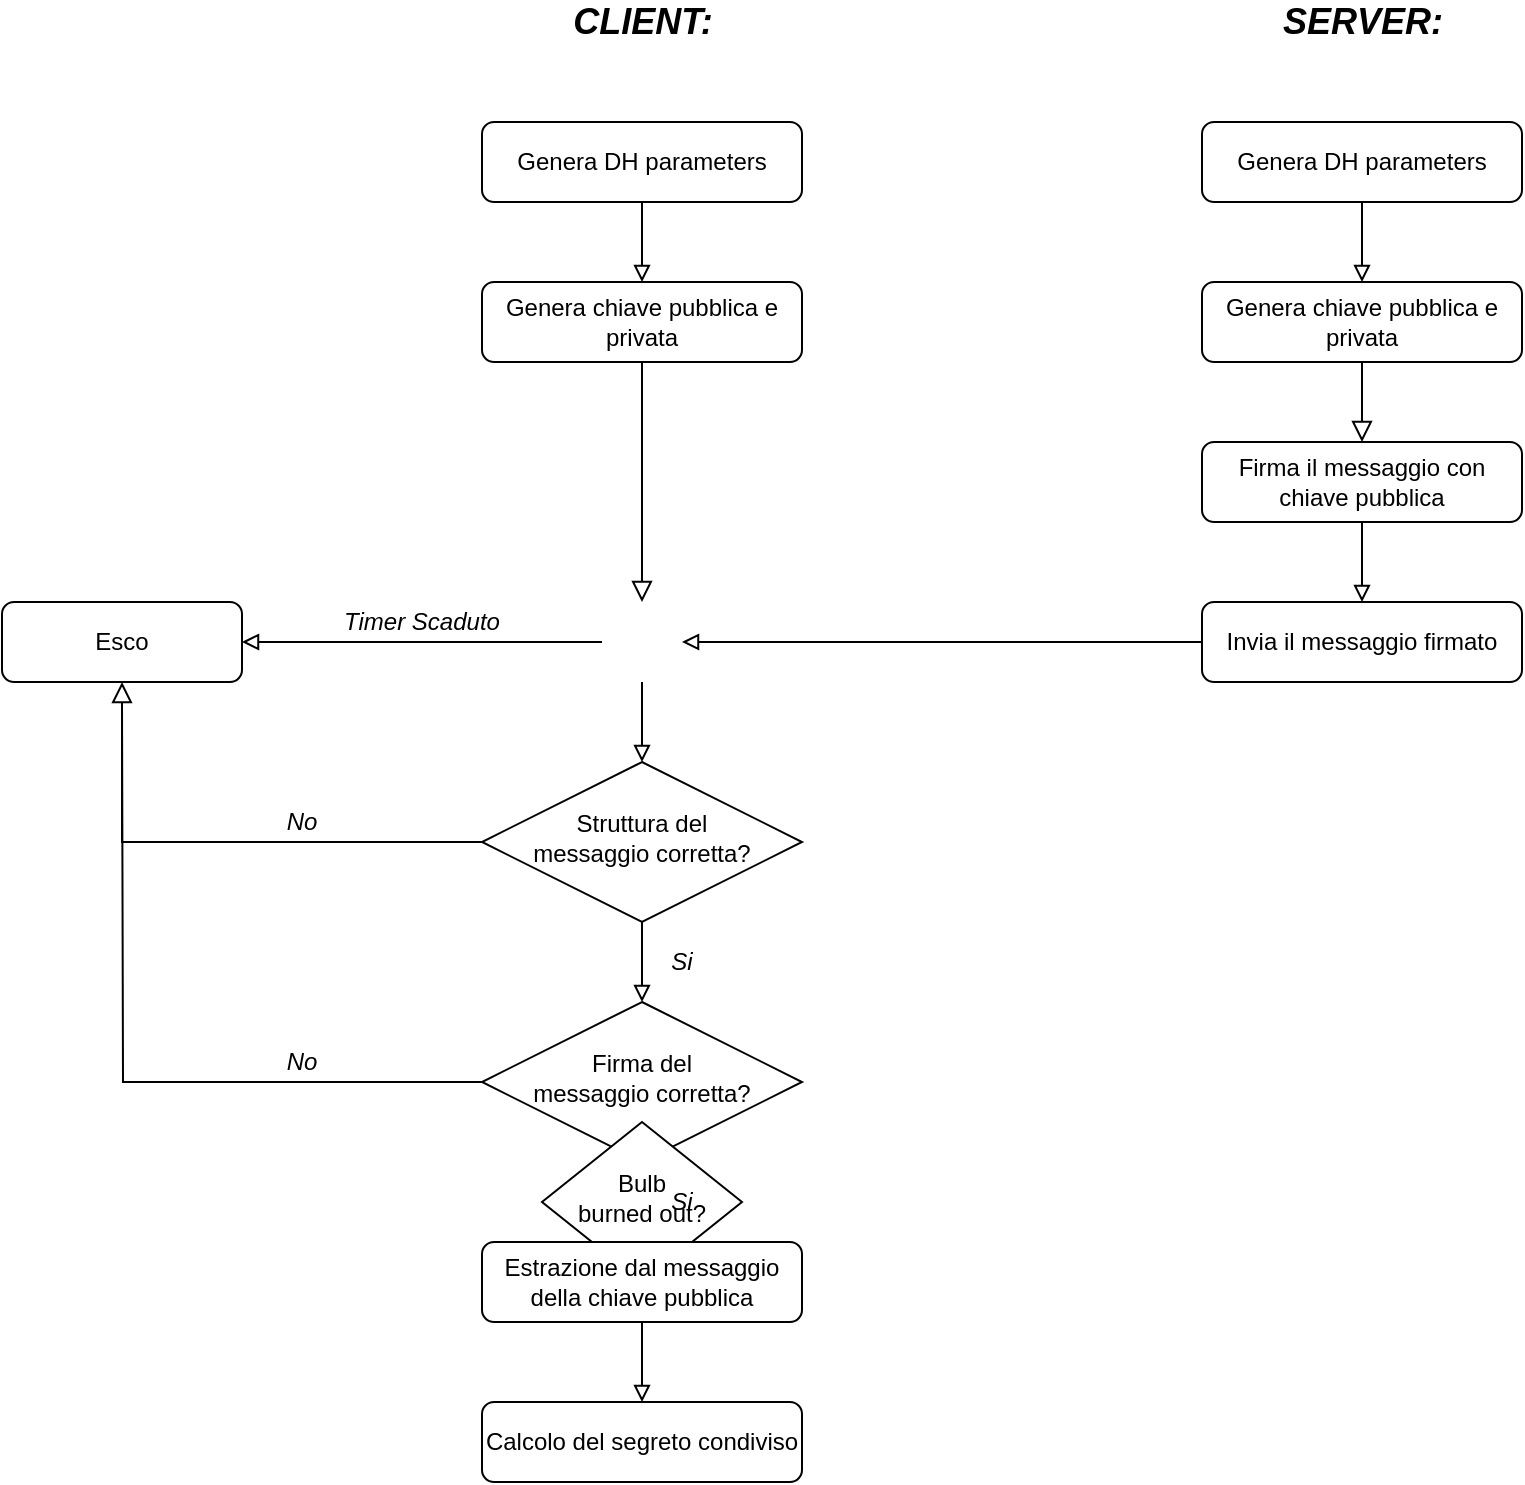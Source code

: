 <mxfile version="13.4.2" type="device"><diagram id="C5RBs43oDa-KdzZeNtuy" name="Page-1"><mxGraphModel dx="1646" dy="487" grid="1" gridSize="10" guides="1" tooltips="1" connect="1" arrows="1" fold="1" page="1" pageScale="1" pageWidth="827" pageHeight="1169" math="0" shadow="0"><root><mxCell id="WIyWlLk6GJQsqaUBKTNV-0"/><mxCell id="WIyWlLk6GJQsqaUBKTNV-1" parent="WIyWlLk6GJQsqaUBKTNV-0"/><mxCell id="WIyWlLk6GJQsqaUBKTNV-2" value="" style="rounded=0;html=1;jettySize=auto;orthogonalLoop=1;fontSize=11;endArrow=block;endFill=0;endSize=8;strokeWidth=1;shadow=0;labelBackgroundColor=none;edgeStyle=orthogonalEdgeStyle;exitX=0.5;exitY=1;exitDx=0;exitDy=0;entryX=0.5;entryY=0;entryDx=0;entryDy=0;" parent="WIyWlLk6GJQsqaUBKTNV-1" source="WIyWlLk6GJQsqaUBKTNV-3" target="WIyWlLk6GJQsqaUBKTNV-7" edge="1"><mxGeometry relative="1" as="geometry"><mxPoint x="515" y="220" as="targetPoint"/></mxGeometry></mxCell><mxCell id="WIyWlLk6GJQsqaUBKTNV-3" value="Genera chiave pubblica e privata" style="rounded=1;whiteSpace=wrap;html=1;fontSize=12;glass=0;strokeWidth=1;shadow=0;" parent="WIyWlLk6GJQsqaUBKTNV-1" vertex="1"><mxGeometry x="440" y="200" width="160" height="40" as="geometry"/></mxCell><mxCell id="WIyWlLk6GJQsqaUBKTNV-4" value="" style="rounded=0;html=1;jettySize=auto;orthogonalLoop=1;fontSize=11;endArrow=block;endFill=0;endSize=8;strokeWidth=1;shadow=0;labelBackgroundColor=none;edgeStyle=orthogonalEdgeStyle;entryX=0.5;entryY=1;entryDx=0;entryDy=0;" parent="WIyWlLk6GJQsqaUBKTNV-1" source="WIyWlLk6GJQsqaUBKTNV-6" target="jUXjh7hvo42yIco7wKwn-27" edge="1"><mxGeometry x="-0.231" relative="1" as="geometry"><mxPoint as="offset"/></mxGeometry></mxCell><mxCell id="jUXjh7hvo42yIco7wKwn-33" value="" style="edgeStyle=orthogonalEdgeStyle;rounded=0;orthogonalLoop=1;jettySize=auto;html=1;endArrow=block;endFill=0;" edge="1" parent="WIyWlLk6GJQsqaUBKTNV-1" source="WIyWlLk6GJQsqaUBKTNV-6" target="jUXjh7hvo42yIco7wKwn-32"><mxGeometry relative="1" as="geometry"/></mxCell><mxCell id="WIyWlLk6GJQsqaUBKTNV-6" value="&lt;div&gt;Struttura del &lt;br&gt;&lt;/div&gt;&lt;div&gt;messaggio corretta?&lt;/div&gt;" style="rhombus;whiteSpace=wrap;html=1;shadow=0;fontFamily=Helvetica;fontSize=12;align=center;strokeWidth=1;spacing=6;spacingTop=-4;" parent="WIyWlLk6GJQsqaUBKTNV-1" vertex="1"><mxGeometry x="80" y="440" width="160" height="80" as="geometry"/></mxCell><mxCell id="jUXjh7hvo42yIco7wKwn-34" style="edgeStyle=orthogonalEdgeStyle;rounded=0;orthogonalLoop=1;jettySize=auto;html=1;exitX=0;exitY=0.5;exitDx=0;exitDy=0;endArrow=none;endFill=0;" edge="1" parent="WIyWlLk6GJQsqaUBKTNV-1" source="jUXjh7hvo42yIco7wKwn-32"><mxGeometry relative="1" as="geometry"><mxPoint x="-100" y="410" as="targetPoint"/></mxGeometry></mxCell><mxCell id="jUXjh7hvo42yIco7wKwn-37" style="edgeStyle=orthogonalEdgeStyle;rounded=0;orthogonalLoop=1;jettySize=auto;html=1;exitX=0.5;exitY=1;exitDx=0;exitDy=0;entryX=0.5;entryY=0;entryDx=0;entryDy=0;endArrow=block;endFill=0;" edge="1" parent="WIyWlLk6GJQsqaUBKTNV-1" source="jUXjh7hvo42yIco7wKwn-32" target="WIyWlLk6GJQsqaUBKTNV-12"><mxGeometry relative="1" as="geometry"/></mxCell><mxCell id="jUXjh7hvo42yIco7wKwn-32" value="&lt;div&gt;Firma del &lt;br&gt;&lt;/div&gt;&lt;div&gt;messaggio corretta?&lt;/div&gt;" style="rhombus;whiteSpace=wrap;html=1;shadow=0;fontFamily=Helvetica;fontSize=12;align=center;strokeWidth=1;spacing=6;spacingTop=-4;" vertex="1" parent="WIyWlLk6GJQsqaUBKTNV-1"><mxGeometry x="80" y="560" width="160" height="80" as="geometry"/></mxCell><mxCell id="jUXjh7hvo42yIco7wKwn-7" style="edgeStyle=orthogonalEdgeStyle;rounded=0;orthogonalLoop=1;jettySize=auto;html=1;exitX=0.5;exitY=1;exitDx=0;exitDy=0;entryX=0.5;entryY=0;entryDx=0;entryDy=0;endArrow=block;endFill=0;" edge="1" parent="WIyWlLk6GJQsqaUBKTNV-1" source="WIyWlLk6GJQsqaUBKTNV-7" target="jUXjh7hvo42yIco7wKwn-6"><mxGeometry relative="1" as="geometry"/></mxCell><mxCell id="WIyWlLk6GJQsqaUBKTNV-7" value="Firma il messaggio con chiave pubblica" style="rounded=1;whiteSpace=wrap;html=1;fontSize=12;glass=0;strokeWidth=1;shadow=0;" parent="WIyWlLk6GJQsqaUBKTNV-1" vertex="1"><mxGeometry x="440" y="280" width="160" height="40" as="geometry"/></mxCell><mxCell id="WIyWlLk6GJQsqaUBKTNV-10" value="Bulb&lt;br&gt;burned out?" style="rhombus;whiteSpace=wrap;html=1;shadow=0;fontFamily=Helvetica;fontSize=12;align=center;strokeWidth=1;spacing=6;spacingTop=-4;" parent="WIyWlLk6GJQsqaUBKTNV-1" vertex="1"><mxGeometry x="110" y="620" width="100" height="80" as="geometry"/></mxCell><mxCell id="WIyWlLk6GJQsqaUBKTNV-11" value="Calcolo del segreto condiviso" style="rounded=1;whiteSpace=wrap;html=1;fontSize=12;glass=0;strokeWidth=1;shadow=0;" parent="WIyWlLk6GJQsqaUBKTNV-1" vertex="1"><mxGeometry x="80" y="760" width="160" height="40" as="geometry"/></mxCell><mxCell id="jUXjh7hvo42yIco7wKwn-39" style="edgeStyle=orthogonalEdgeStyle;rounded=0;orthogonalLoop=1;jettySize=auto;html=1;exitX=0.5;exitY=1;exitDx=0;exitDy=0;entryX=0.5;entryY=0;entryDx=0;entryDy=0;endArrow=block;endFill=0;" edge="1" parent="WIyWlLk6GJQsqaUBKTNV-1" source="WIyWlLk6GJQsqaUBKTNV-12" target="WIyWlLk6GJQsqaUBKTNV-11"><mxGeometry relative="1" as="geometry"/></mxCell><mxCell id="WIyWlLk6GJQsqaUBKTNV-12" value="Estrazione dal messaggio della chiave pubblica" style="rounded=1;whiteSpace=wrap;html=1;fontSize=12;glass=0;strokeWidth=1;shadow=0;" parent="WIyWlLk6GJQsqaUBKTNV-1" vertex="1"><mxGeometry x="80" y="680" width="160" height="40" as="geometry"/></mxCell><mxCell id="2" value="&lt;font style=&quot;font-size: 18px&quot;&gt;&lt;i&gt;&lt;b&gt;SERVER:&lt;/b&gt;&lt;/i&gt;&lt;/font&gt;" style="text;html=1;align=center;verticalAlign=middle;resizable=0;points=[];autosize=1;" vertex="1" parent="WIyWlLk6GJQsqaUBKTNV-1"><mxGeometry x="465" y="60" width="110" height="20" as="geometry"/></mxCell><mxCell id="jUXjh7hvo42yIco7wKwn-5" style="edgeStyle=orthogonalEdgeStyle;rounded=0;orthogonalLoop=1;jettySize=auto;html=1;exitX=0.5;exitY=1;exitDx=0;exitDy=0;entryX=0.5;entryY=0;entryDx=0;entryDy=0;endArrow=block;endFill=0;" edge="1" parent="WIyWlLk6GJQsqaUBKTNV-1" source="jUXjh7hvo42yIco7wKwn-4" target="WIyWlLk6GJQsqaUBKTNV-3"><mxGeometry relative="1" as="geometry"/></mxCell><mxCell id="jUXjh7hvo42yIco7wKwn-4" value="Genera DH parameters" style="rounded=1;whiteSpace=wrap;html=1;fontSize=12;glass=0;strokeWidth=1;shadow=0;" vertex="1" parent="WIyWlLk6GJQsqaUBKTNV-1"><mxGeometry x="440" y="120" width="160" height="40" as="geometry"/></mxCell><mxCell id="jUXjh7hvo42yIco7wKwn-26" style="edgeStyle=orthogonalEdgeStyle;rounded=0;orthogonalLoop=1;jettySize=auto;html=1;exitX=0;exitY=0.5;exitDx=0;exitDy=0;entryX=1;entryY=0.5;entryDx=0;entryDy=0;endArrow=block;endFill=0;" edge="1" parent="WIyWlLk6GJQsqaUBKTNV-1" source="jUXjh7hvo42yIco7wKwn-6" target="jUXjh7hvo42yIco7wKwn-24"><mxGeometry relative="1" as="geometry"/></mxCell><mxCell id="jUXjh7hvo42yIco7wKwn-6" value="Invia il messaggio firmato" style="rounded=1;whiteSpace=wrap;html=1;fontSize=12;glass=0;strokeWidth=1;shadow=0;" vertex="1" parent="WIyWlLk6GJQsqaUBKTNV-1"><mxGeometry x="440" y="360" width="160" height="40" as="geometry"/></mxCell><mxCell id="jUXjh7hvo42yIco7wKwn-8" value="" style="rounded=0;html=1;jettySize=auto;orthogonalLoop=1;fontSize=11;endArrow=block;endFill=0;endSize=8;strokeWidth=1;shadow=0;labelBackgroundColor=none;edgeStyle=orthogonalEdgeStyle;exitX=0.5;exitY=1;exitDx=0;exitDy=0;entryX=0.5;entryY=0;entryDx=0;entryDy=0;" edge="1" source="jUXjh7hvo42yIco7wKwn-9" target="jUXjh7hvo42yIco7wKwn-24" parent="WIyWlLk6GJQsqaUBKTNV-1"><mxGeometry relative="1" as="geometry"><mxPoint x="160" y="280" as="targetPoint"/></mxGeometry></mxCell><mxCell id="jUXjh7hvo42yIco7wKwn-9" value="Genera chiave pubblica e privata" style="rounded=1;whiteSpace=wrap;html=1;fontSize=12;glass=0;strokeWidth=1;shadow=0;" vertex="1" parent="WIyWlLk6GJQsqaUBKTNV-1"><mxGeometry x="80" y="200" width="160" height="40" as="geometry"/></mxCell><mxCell id="jUXjh7hvo42yIco7wKwn-11" value="&lt;font size=&quot;1&quot;&gt;&lt;i&gt;&lt;b style=&quot;font-size: 18px&quot;&gt;CLIENT:&lt;/b&gt;&lt;/i&gt;&lt;/font&gt;" style="text;html=1;align=center;verticalAlign=middle;resizable=0;points=[];autosize=1;" vertex="1" parent="WIyWlLk6GJQsqaUBKTNV-1"><mxGeometry x="110" y="60" width="100" height="20" as="geometry"/></mxCell><mxCell id="jUXjh7hvo42yIco7wKwn-12" style="edgeStyle=orthogonalEdgeStyle;rounded=0;orthogonalLoop=1;jettySize=auto;html=1;exitX=0.5;exitY=1;exitDx=0;exitDy=0;entryX=0.5;entryY=0;entryDx=0;entryDy=0;endArrow=block;endFill=0;" edge="1" source="jUXjh7hvo42yIco7wKwn-13" target="jUXjh7hvo42yIco7wKwn-9" parent="WIyWlLk6GJQsqaUBKTNV-1"><mxGeometry relative="1" as="geometry"/></mxCell><mxCell id="jUXjh7hvo42yIco7wKwn-13" value="Genera DH parameters" style="rounded=1;whiteSpace=wrap;html=1;fontSize=12;glass=0;strokeWidth=1;shadow=0;" vertex="1" parent="WIyWlLk6GJQsqaUBKTNV-1"><mxGeometry x="80" y="120" width="160" height="40" as="geometry"/></mxCell><mxCell id="jUXjh7hvo42yIco7wKwn-28" style="edgeStyle=orthogonalEdgeStyle;rounded=0;orthogonalLoop=1;jettySize=auto;html=1;exitX=0;exitY=0.5;exitDx=0;exitDy=0;endArrow=block;endFill=0;" edge="1" parent="WIyWlLk6GJQsqaUBKTNV-1" source="jUXjh7hvo42yIco7wKwn-24" target="jUXjh7hvo42yIco7wKwn-27"><mxGeometry relative="1" as="geometry"/></mxCell><mxCell id="jUXjh7hvo42yIco7wKwn-30" style="edgeStyle=orthogonalEdgeStyle;rounded=0;orthogonalLoop=1;jettySize=auto;html=1;exitX=0.5;exitY=1;exitDx=0;exitDy=0;endArrow=block;endFill=0;" edge="1" parent="WIyWlLk6GJQsqaUBKTNV-1" source="jUXjh7hvo42yIco7wKwn-24" target="WIyWlLk6GJQsqaUBKTNV-6"><mxGeometry relative="1" as="geometry"/></mxCell><mxCell id="jUXjh7hvo42yIco7wKwn-24" value="" style="shape=image;html=1;verticalAlign=top;verticalLabelPosition=bottom;labelBackgroundColor=#ffffff;imageAspect=0;aspect=fixed;image=https://cdn0.iconfinder.com/data/icons/business-management-2-14/256/b-87-128.png" vertex="1" parent="WIyWlLk6GJQsqaUBKTNV-1"><mxGeometry x="140" y="360" width="40" height="40" as="geometry"/></mxCell><mxCell id="jUXjh7hvo42yIco7wKwn-27" value="Esco" style="rounded=1;whiteSpace=wrap;html=1;fontSize=12;glass=0;strokeWidth=1;shadow=0;" vertex="1" parent="WIyWlLk6GJQsqaUBKTNV-1"><mxGeometry x="-160" y="360" width="120" height="40" as="geometry"/></mxCell><mxCell id="jUXjh7hvo42yIco7wKwn-29" value="&lt;i&gt;Timer Scaduto&lt;/i&gt;" style="text;html=1;strokeColor=none;fillColor=none;align=center;verticalAlign=middle;whiteSpace=wrap;rounded=0;" vertex="1" parent="WIyWlLk6GJQsqaUBKTNV-1"><mxGeometry x="-40" y="360" width="180" height="20" as="geometry"/></mxCell><mxCell id="jUXjh7hvo42yIco7wKwn-31" value="&lt;i&gt;No&lt;/i&gt;" style="text;html=1;strokeColor=none;fillColor=none;align=center;verticalAlign=middle;whiteSpace=wrap;rounded=0;" vertex="1" parent="WIyWlLk6GJQsqaUBKTNV-1"><mxGeometry x="-100" y="460" width="180" height="20" as="geometry"/></mxCell><mxCell id="jUXjh7hvo42yIco7wKwn-35" value="&lt;i&gt;No&lt;/i&gt;" style="text;html=1;strokeColor=none;fillColor=none;align=center;verticalAlign=middle;whiteSpace=wrap;rounded=0;" vertex="1" parent="WIyWlLk6GJQsqaUBKTNV-1"><mxGeometry x="-100" y="580" width="180" height="20" as="geometry"/></mxCell><mxCell id="jUXjh7hvo42yIco7wKwn-36" value="&lt;i&gt;Si&lt;/i&gt;" style="text;html=1;strokeColor=none;fillColor=none;align=center;verticalAlign=middle;whiteSpace=wrap;rounded=0;" vertex="1" parent="WIyWlLk6GJQsqaUBKTNV-1"><mxGeometry x="160" y="530" width="40" height="20" as="geometry"/></mxCell><mxCell id="jUXjh7hvo42yIco7wKwn-38" value="&lt;i&gt;Si&lt;/i&gt;" style="text;html=1;strokeColor=none;fillColor=none;align=center;verticalAlign=middle;whiteSpace=wrap;rounded=0;" vertex="1" parent="WIyWlLk6GJQsqaUBKTNV-1"><mxGeometry x="160" y="650" width="40" height="20" as="geometry"/></mxCell></root></mxGraphModel></diagram></mxfile>